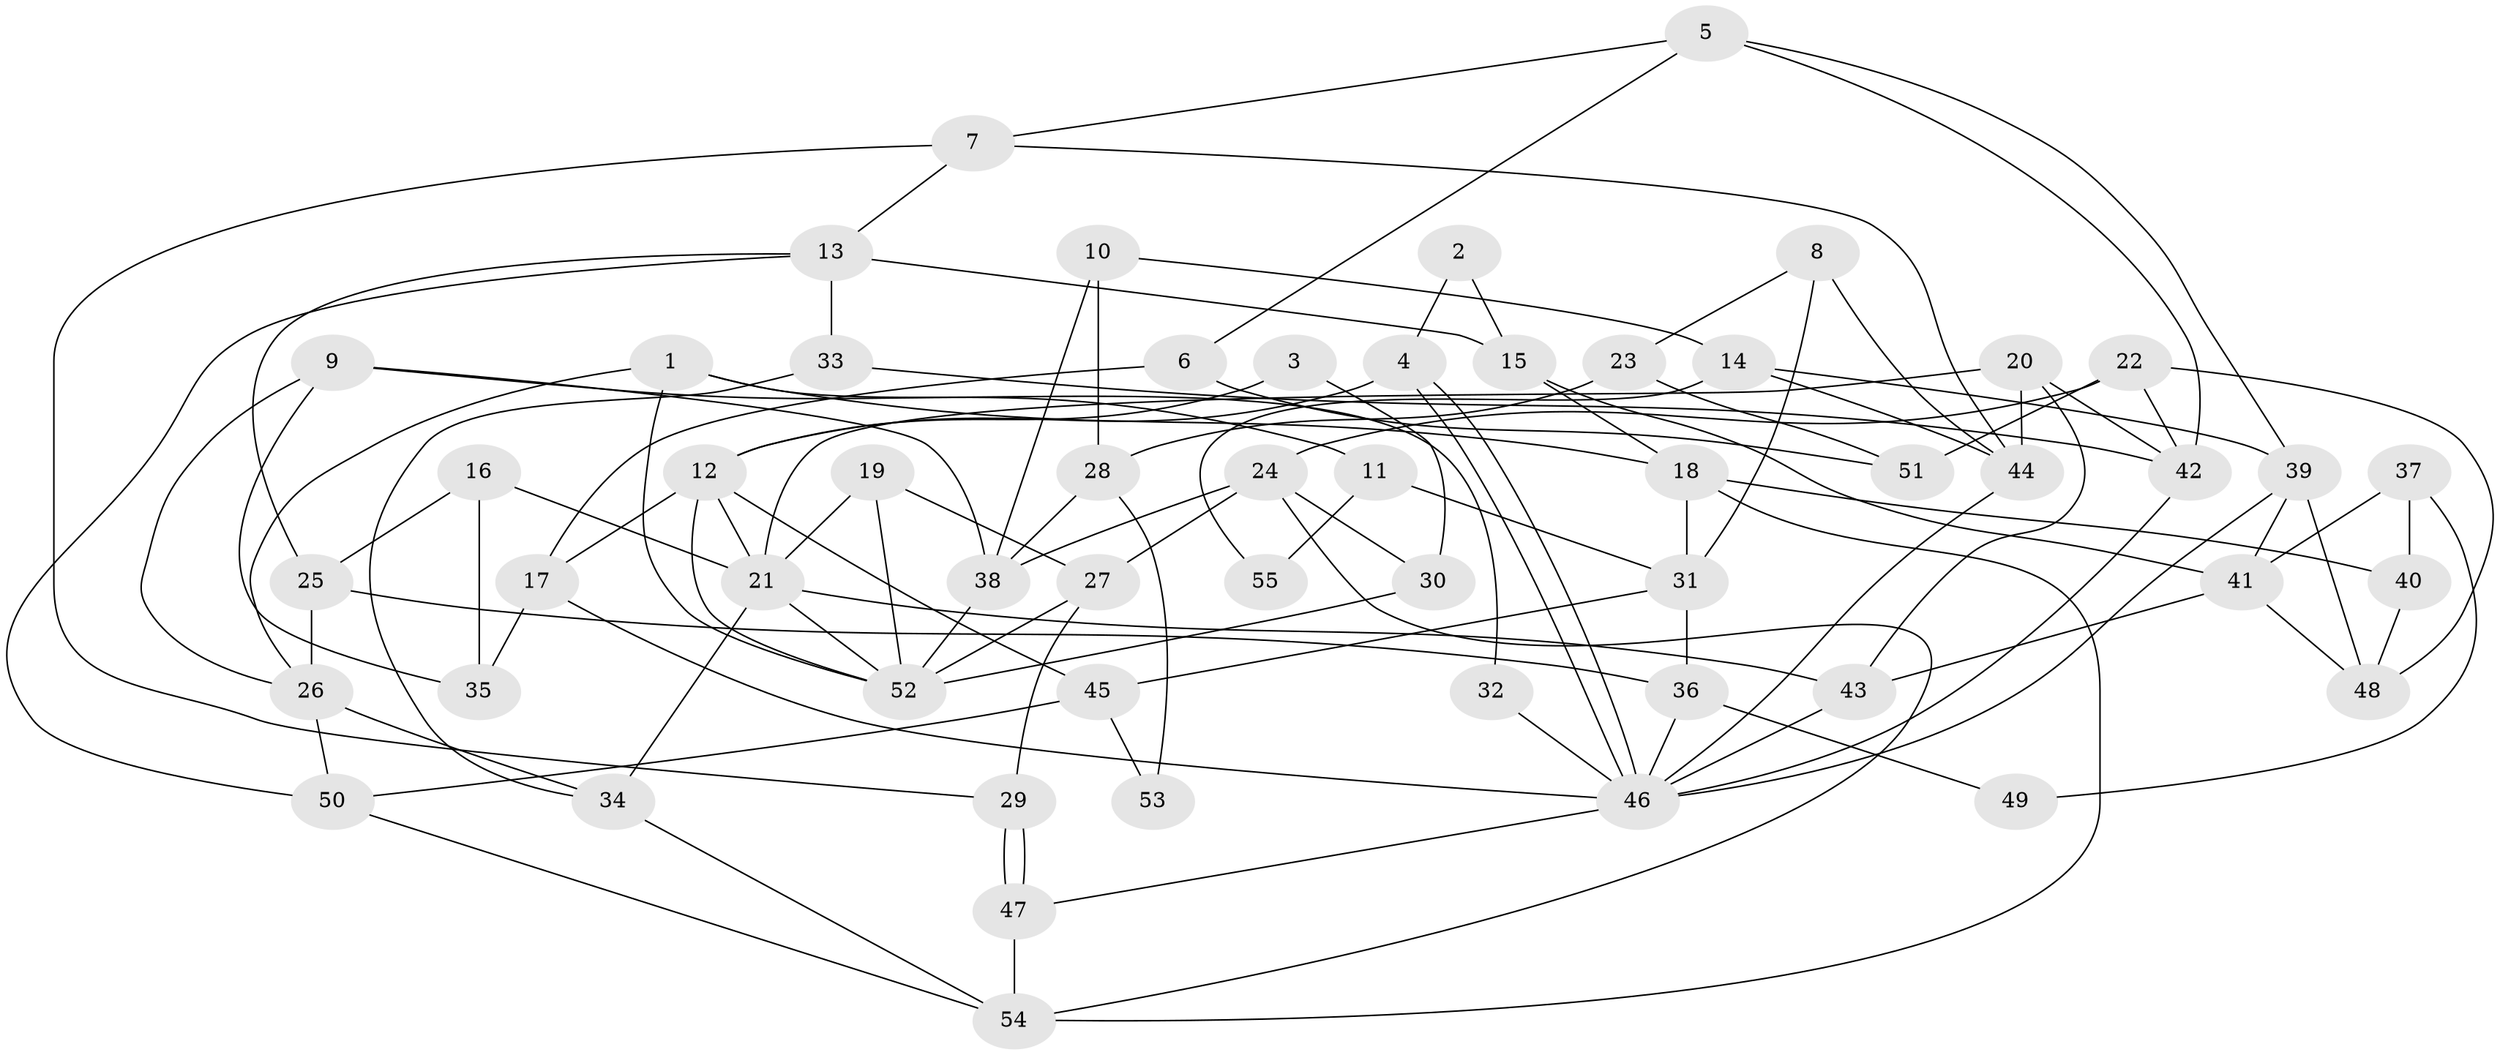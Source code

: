 // coarse degree distribution, {4: 0.21052631578947367, 2: 0.15789473684210525, 8: 0.07894736842105263, 6: 0.13157894736842105, 3: 0.18421052631578946, 5: 0.13157894736842105, 7: 0.07894736842105263, 11: 0.02631578947368421}
// Generated by graph-tools (version 1.1) at 2025/23/03/03/25 07:23:59]
// undirected, 55 vertices, 110 edges
graph export_dot {
graph [start="1"]
  node [color=gray90,style=filled];
  1;
  2;
  3;
  4;
  5;
  6;
  7;
  8;
  9;
  10;
  11;
  12;
  13;
  14;
  15;
  16;
  17;
  18;
  19;
  20;
  21;
  22;
  23;
  24;
  25;
  26;
  27;
  28;
  29;
  30;
  31;
  32;
  33;
  34;
  35;
  36;
  37;
  38;
  39;
  40;
  41;
  42;
  43;
  44;
  45;
  46;
  47;
  48;
  49;
  50;
  51;
  52;
  53;
  54;
  55;
  1 -- 26;
  1 -- 52;
  1 -- 18;
  1 -- 32;
  2 -- 4;
  2 -- 15;
  3 -- 12;
  3 -- 30;
  4 -- 46;
  4 -- 46;
  4 -- 12;
  5 -- 7;
  5 -- 42;
  5 -- 6;
  5 -- 39;
  6 -- 17;
  6 -- 51;
  7 -- 29;
  7 -- 13;
  7 -- 44;
  8 -- 44;
  8 -- 31;
  8 -- 23;
  9 -- 38;
  9 -- 26;
  9 -- 11;
  9 -- 35;
  10 -- 38;
  10 -- 14;
  10 -- 28;
  11 -- 31;
  11 -- 55;
  12 -- 45;
  12 -- 21;
  12 -- 17;
  12 -- 52;
  13 -- 33;
  13 -- 50;
  13 -- 15;
  13 -- 25;
  14 -- 39;
  14 -- 44;
  14 -- 55;
  15 -- 41;
  15 -- 18;
  16 -- 35;
  16 -- 21;
  16 -- 25;
  17 -- 46;
  17 -- 35;
  18 -- 31;
  18 -- 40;
  18 -- 54;
  19 -- 21;
  19 -- 52;
  19 -- 27;
  20 -- 43;
  20 -- 21;
  20 -- 42;
  20 -- 44;
  21 -- 43;
  21 -- 52;
  21 -- 34;
  22 -- 24;
  22 -- 42;
  22 -- 48;
  22 -- 51;
  23 -- 51;
  23 -- 28;
  24 -- 54;
  24 -- 27;
  24 -- 30;
  24 -- 38;
  25 -- 26;
  25 -- 36;
  26 -- 34;
  26 -- 50;
  27 -- 52;
  27 -- 29;
  28 -- 38;
  28 -- 53;
  29 -- 47;
  29 -- 47;
  30 -- 52;
  31 -- 36;
  31 -- 45;
  32 -- 46;
  33 -- 42;
  33 -- 34;
  34 -- 54;
  36 -- 46;
  36 -- 49;
  37 -- 41;
  37 -- 40;
  37 -- 49;
  38 -- 52;
  39 -- 46;
  39 -- 41;
  39 -- 48;
  40 -- 48;
  41 -- 48;
  41 -- 43;
  42 -- 46;
  43 -- 46;
  44 -- 46;
  45 -- 50;
  45 -- 53;
  46 -- 47;
  47 -- 54;
  50 -- 54;
}
